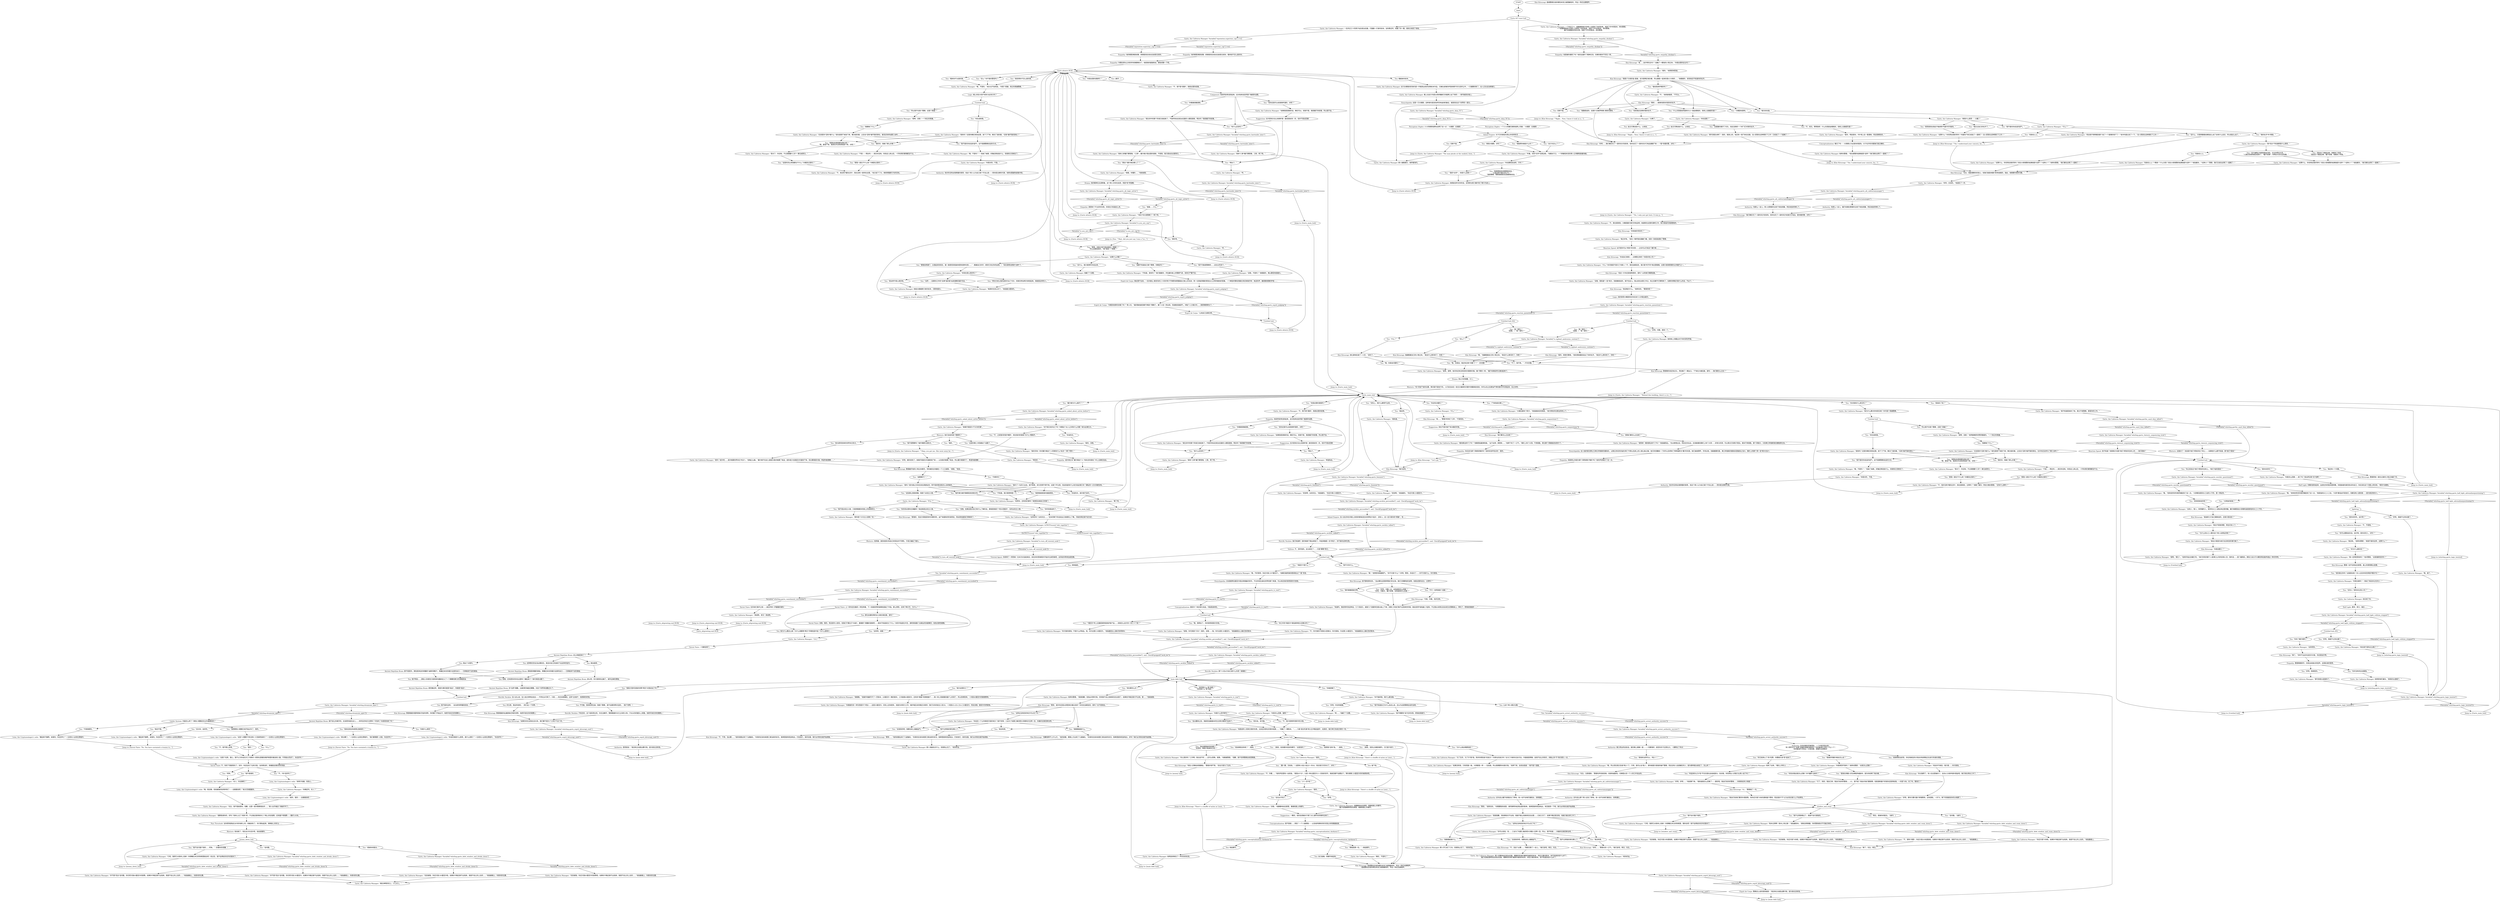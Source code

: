 # WHIRLING F1 / GARTE
# ltn Kitsuragi suggests you talk to the manager of the Whirling-in-Rags first. Garte is a hub of knowledge on the area and the case and you will come back to him later. He is also a problem, asking you to pay for the night, to pay for "the damages". It does not reflect well on you.
# ==================================================
digraph G {
	  0 [label="START"];
	  1 [label="input"];
	  2 [label="Garte, the Cafeteria Manager: “是啊，没错！一个真正的英雄。”"];
	  3 [label="Garte, the Cafeteria Manager: “哦，不是吗？！”他耸了耸肩，好像还想说些什么，但很快又克制住了。"];
	  4 [label="Kim Kitsuragi: “好吧……我们确实花了一段时间才到现场，但你也花了一段时间才打电话通报尸体——*是*你报的警，对吗？”"];
	  5 [label="You: “哦，你是说，我还有没有*问题*了？”（问问题）"];
	  6 [label="Garte, the Cafeteria Manager: “是啊，是啊，他问你还有没有别的问题想问我。像个警官一样。”餐厅经理显然又激动起来了。"];
	  7 [label="Kim Kitsuragi: “那很好。但这次调查是有时间要求的，由尸体腐败的阶段而定。而这意味着我们得继续了。”"];
	  8 [label="You: 悄悄溜走。"];
	  9 [label="You: Variable[\"whirling.garte_vanishment_succeeded\"]"];
	  10 [label="Variable[\"whirling.garte_vanishment_succeeded\"]", shape=diamond];
	  11 [label="!(Variable[\"whirling.garte_vanishment_succeeded\"])", shape=diamond];
	  12 [label="You: “好吧。”"];
	  13 [label="Authority: 这句话让那个男人定在了原地，他一动不动地盯着柜台，双颊通红。"];
	  14 [label="You: “去他妈的吧，我要去街上碰碰运气。”"];
	  15 [label="Garte, the Cafeteria Manager: “账本记得啊！账本上有记录！”他指着账本。“酒钱没得商量，你的警局绝对不可能买单的。”"];
	  16 [label="Garte, the Cafeteria Manager: “先别谢我。你还欠我30块酒钱呢。如果你今晚还拿不出钱来，我是不会让你上去的……”他指着楼上。"];
	  17 [label="Garte, the Cafeteria Manager: “你是想恐吓我吗？”他转向警督：“这是怎么回事？”"];
	  18 [label="Lena, the Cryptozoologist's wife: “看起来不像啊，亲爱的。你还好吗？”一位老妇人出现在黑暗中。"];
	  19 [label="Lena, the Cryptozoologist's wife: “有椅子挡着，别担心。”"];
	  20 [label="Jump to: [money_down_hub]"];
	  21 [label="You: “我不会付窗户钱的……哎呦。”（扶着你的老腰。）"];
	  22 [label="You: “你看着很像酒保。”"];
	  23 [label="Authority: 他对你没有丝毫尊重的意思，但这个男人认为自己是个守法公民——而你是法律的代表。"];
	  24 [label="Perception (Sight): 小小的钢铁铭牌也说明了这一点：“大贼鸥（北贼鸥）。”"];
	  25 [label="Jump to: [Untitled hub]"];
	  26 [label="Garte, the Cafeteria Manager: Variable[\"whirling.garte_half_light_adrenalinequestioning\"]"];
	  27 [label="Variable[\"whirling.garte_half_light_adrenalinequestioning\"]", shape=diamond];
	  28 [label="!(Variable[\"whirling.garte_half_light_adrenalinequestioning\"])", shape=diamond];
	  29 [label="You: “好吧，我就不过多纠缠了。”"];
	  30 [label="Garte, the Cafeteria Manager: “哦，谢了。”"];
	  31 [label="Jump to: [Garte_main_hub]"];
	  32 [label="You: “没错。如果说我对自己有什么了解的话，那就是我是个*彻头彻尾的*、狂热女权主义者。”"];
	  33 [label="You: “你的耳朵里有生殖器吗？我说我是女权主义者。”"];
	  34 [label="Composure: 他突然变得活跃起来。这对他来说显然是个敏感的话题。"];
	  35 [label="You: “你口中的*瑞亚尔*是指某种街头信誉点吗？”"];
	  36 [label="Garte altintro HUB"];
	  37 [label="You: “我不可能是警察的……这也太荒谬了。”"];
	  38 [label="Kim Kitsuragi: “我是57分局的金·曷城。这次是跨区域办案，所以跟我一起来的是41分局的……”他看着你，发现他还不知道你的名字。"];
	  39 [label="Garte, the Cafeteria Manager: “是的，”他简短地答道。"];
	  40 [label="Garte, the Cafeteria Manager: “这算什么，你觉得这很好笑吗？现在大家报警的结果就是*这样*？*这种人*？”他指着你。“我们都在这等了一星期了！”"];
	  41 [label="Kim Kitsuragi: “你说自己刚到——从哪里过来的？你是本地人吗？”"];
	  42 [label="Garte, the Cafeteria Manager: 他低头看着那只海鸟标本，沉默地摇头。"];
	  43 [label="You: “你说的对，或许我不该问。”"];
	  44 [label="Garte, the Cafeteria Manager: “是的。”"];
	  45 [label="Conceptualization: 是不是很……邪恶？一个人被索取——以及他所拥有的的东西之间的数量级差。"];
	  46 [label="You: 我出了点意外。"];
	  47 [label="Garte, the Cafeteria Manager: “你是什么哲学家吗？”"];
	  48 [label="Kim Kitsuragi: “不，不用，没必要……”他的前额出现了几道皱纹。“你真的应该向局里汇报当前的状况，我車里就有短波电台。打给他们，请求支援。我们必须现在就开始调查。”"];
	  49 [label="You: “听起来你认为*性*不仅仅是社会组成部分。告诉我，你觉得女人的智力比男人低下吗？”"];
	  50 [label="Kim Kitsuragi: “41，”警督插了一句。"];
	  51 [label="Garte, the Cafeteria Manager: “看到那边的门了吗？”他朝西指着弹球桌。“出门右转。那里有……”他停下叹了一口气。“围栏上有个大洞。不用钥匙，穿过那个洞就能进去院子了。”"];
	  52 [label="Savoir Faire: 在你匆忙离开之前——身后传来一声暴躁的喊叫："];
	  53 [label="Jump to: [Garte_main_hub]"];
	  54 [label="You: “所以我不仅是个警察，还是个英雄？”"];
	  55 [label="You: “我的天，我做了那么多事？”"];
	  56 [label="Perception (Sight): 一个小小的雕花钢铁铭牌上写着：“大贼鸥（北贼鸥）。”"];
	  57 [label="You: 沉默不语。"];
	  58 [label="Garte, the Cafeteria Manager: “你是怎么回事——疯了吗？我当然没有*杀*他啊！”"];
	  59 [label="You: “好吧，我相信你。”"];
	  60 [label="Garte, the Cafeteria Manager: “哦。”他有些惊讶你竟然捕捉到了这一点。“我是指码头工人工会，*大家*都说凶手是他们。但都没有人提到我——因为我没有杀人。”"];
	  61 [label="Garte, the Cafeteria Manager: “是的，没错。”"];
	  62 [label="Garte, the Cafeteria Manager: “我为什么要对你有意见呢？你可是个英雄警察。”"];
	  63 [label="Garte, the Cafeteria Manager: “我有*三家*餐厅要管理。三家。得了吧。”"];
	  64 [label="Garte, the Cafeteria Manager: “我的天呐！你对塞尔维这个人究竟有什么*执念*？算了吧你！”"];
	  65 [label="Garte, the Cafeteria Manager: “酒算我请你的，好吗？账单上记了*很多*杯。不过我还是得收你三个晚上的住宿费，还有窗户修理费——整好100块。”"];
	  66 [label="You: “我刚才是听到我的领带*两次*对我说话了吗？”"];
	  67 [label="You: “看来你不太喜欢我。”"];
	  68 [label="You: “你在讽刺我。”"];
	  69 [label="You: “那我一直在干什么呢？你看到过我吗？”"];
	  70 [label="Garte, the Cafeteria Manager: “我有吗？还是你确实来到这里，放下了尸体，解决了谋杀案，*没有*破坏我的旅社？”"];
	  71 [label="You: “我都不知道自己是个警察，你确定吗？”"];
	  72 [label="Garte, the Cafeteria Manager: “哼。”"];
	  73 [label="Garte, the Cafeteria Manager: “太棒了。”"];
	  74 [label="You: “那好吧。”"];
	  75 [label="Garte, the Cafeteria Manager: Variable[\"whirling.garte_reaction_queastions\"]"];
	  76 [label="Variable[\"whirling.garte_reaction_queastions\"]", shape=diamond];
	  77 [label="!(Variable[\"whirling.garte_reaction_queastions\"])", shape=diamond];
	  78 [label="Garte, the Cafeteria Manager: “哇哦，你可真是个天才！是的，没错——钱。你欠这里130雷亚尔。”他指着柜台上面红色的账本。"];
	  79 [label="Garte, the Cafeteria Manager: “小心！！”"];
	  80 [label="Garte, the Cafeteria Manager: Variable[\"whirling.garte_necktie_talked\"]"];
	  81 [label="Variable[\"whirling.garte_necktie_talked\"]", shape=diamond];
	  82 [label="!(Variable[\"whirling.garte_necktie_talked\"])", shape=diamond];
	  83 [label="Jump to: [main debt hub]"];
	  84 [label="You: “这附近没有别的地方可以住了吗？”"];
	  85 [label="Garte, the Cafeteria Manager: “你说另一个让你继续欠钱的地方？我不觉得。工会为了给罢工集资把大多数地方压榨一空，你最好还是回家去吧。”"];
	  86 [label="Kim Kitsuragi: “警官……”他的前额出现了几道皱纹。“你真的应该向局里汇报当前的状况，我車里就有短波电台。打给他们，请求支援。我们必须现在就开始调查。”"];
	  87 [label="Garte, the Cafeteria Manager: “你可以找找，但……工会为了给罢工集资把大多数人压榨一空。所以，我不知道……你最好还是回家去吧。”"];
	  88 [label="You: “我不记得我的家在哪儿了。”"];
	  89 [label="You: “我没有家。”"];
	  90 [label="Jump to: [Savoir Faire: \"No. You have sustained a trauma to...\"]"];
	  91 [label="You: “感谢你的配合。”"];
	  92 [label="Garte, the Cafeteria Manager: “我有*三家*餐厅要管理。三家。得了吧。”"];
	  93 [label="You: “不行！他骂我是个混蛋！”"];
	  94 [label="You: “我能帮你做些什么吗？”"];
	  95 [label="Empathy: 警督微微挥手，仿若远处鼓点的回声。这是批准的意思。"];
	  96 [label="You: “我想我就是喜欢面面俱到。”"];
	  97 [label="Kim Kitsuragi: “我们走吧。”"];
	  98 [label="You: “我不是女权主义者，只是想看看你的脸上的表情而已。”"];
	  99 [label="You: 好主意，我会考虑的。（用力扯一下领带。）"];
	  100 [label="You: “怎么？你不喜欢警官吗？”"];
	  101 [label="You: “我的天，我做了那么多事？”"];
	  102 [label="Garte, the Cafeteria Manager: “不是——明白吗——其实你没有。你到这儿来以后，一件有用的事情都没干过。”"];
	  103 [label="Jump to: [Garte altintro HUB]"];
	  104 [label="You: “我当然不是认真的啦。”"];
	  105 [label="Garte, the Cafeteria Manager: 他翻了个白眼。"];
	  106 [label="You: “没什么。只是想看看如果我这么说了会有什么反应，所以就这么说了。”"];
	  107 [label="You: “别放在心上。”"];
	  108 [label="Garte, the Cafeteria Manager: “那可真是太棒了！真的，我真心的。但还有一具尸体在后面，没人愿意在这种情形下工作！已经挂了一个星期了！”"];
	  109 [label="You: “就这样。”"];
	  110 [label="Horrific Necktie: 我们快溜吧！是时候按下脱出按钮了。听起来像是一份*责任*，你不喜欢这种东西。"];
	  111 [label="You: “去死吧，混蛋！”"];
	  112 [label="Garte, the Cafeteria Manager: Variable[\"whirling.garte_arrest_authority_success\"]"];
	  113 [label="Variable[\"whirling.garte_arrest_authority_success\"]", shape=diamond];
	  114 [label="!(Variable[\"whirling.garte_arrest_authority_success\"])", shape=diamond];
	  115 [label="Garte, the Cafeteria Manager: “我很抱歉，但如果他付不出钱，我就不能让他继续住在这里……已经三天了，如果今晚还是没钱，他就只能在家工作了。”"];
	  116 [label="Garte, the Cafeteria Manager: “先别谢我。你还欠我70块呢。如果你今晚还拿不出钱来，我是不会让你上去的。”他指着楼上。"];
	  117 [label="You: “是的！”"];
	  118 [label="Lena, the Cryptozoologist's wife: “你说的我是什么意思，是什么意思？”一位老妇人出现在黑暗中。“你还好吗？”"];
	  119 [label="You: “什么？”"];
	  120 [label="Garte, the Cafeteria Manager: Variable[\"whirling.garte_debt_window_and_drinks_down\"]"];
	  121 [label="Variable[\"whirling.garte_debt_window_and_drinks_down\"]", shape=diamond];
	  122 [label="!(Variable[\"whirling.garte_debt_window_and_drinks_down\"])", shape=diamond];
	  123 [label="You: “没问题。”"];
	  124 [label="Empathy: 那里有个不太好的东西，你现在只知道这么多。"];
	  125 [label="Garte, the Cafeteria Manager: Variable[\"whirling.dreamone_apes\"]"];
	  126 [label="Variable[\"whirling.dreamone_apes\"]", shape=diamond];
	  127 [label="!(Variable[\"whirling.dreamone_apes\"])", shape=diamond];
	  128 [label="Kim Kitsuragi: 他平静地转向你。“没必要在这里表明我们的主张。我们只需要他的说明，他是这里的店主，记得吗？”"];
	  129 [label="Authority: 有那么一会儿，男人在警督的注视下有些烦躁。然后他放弃挣扎了。"];
	  130 [label="Empathy: 他是想让你因为那个洞而感到*愧疚*吗？他的声音暗示了这一点。"];
	  131 [label="Jump to: [Garte_main_hub]"];
	  132 [label="Kim Kitsuragi: 警督一动不动地站在那里，面上的表情难以捉摸。"];
	  133 [label="You: “他伤害过你吗？这就是动机？杀人过后你有觉得很*畅快*吗？”"];
	  134 [label="Kim Kitsuragi: “是装卸工们自己跟她说的，还是只是谣言？”"];
	  135 [label="Jump to: [whirling.garte_logic_hoisted]"];
	  136 [label="Jump to: [Garte_main_hub]"];
	  137 [label="You: “谁？我吗？”\n（装傻。）“谁？我吗？”"];
	  138 [label="You: “这是你第二次回避这个话题了。”"];
	  139 [label="Savoir Faire: 没错，是的。而且很令人担忧，但我们不要过于*纠结*。看看那个愚蠢的酒保吧——根本不知道发生了什么！你的中指竖在半空，酒吧老板像个白痴似的张着嘴巴。给他点颜色看看。"];
	  140 [label="You: “你是这里的酒保吗？”"];
	  141 [label="Garte, the Cafeteria Manager: “不知道，我有吗？”他打量着你，评估着你身上的警察气息，发现它严重不足。"];
	  142 [label="Esprit de Corps: “让他自己去解决吧。”"];
	  143 [label="You: 沉默不语。"];
	  144 [label="You: “我的名字*叫*黄昏。”"];
	  145 [label="Garte, the Cafeteria Manager: “这算什么，你觉得这很好笑吗？现在大家报警的结果就是*这样*？*这种人*？”他转向警督。“我们都在这等了一星期了！”"];
	  146 [label="Garte, the Cafeteria Manager: “我正好有。”他在一堆杯垫后面翻了翻，找到一张纸条递给了警督。"];
	  147 [label="Kim Kitsuragi: “我没暗示什么。”他转向你。“警探你呢？”"];
	  148 [label="Kim Kitsuragi: “是的，库斯托警探。”他刻意板着脸说出了你的名字。“我没什么想问的了。你呢？”"];
	  149 [label="Kim Kitsuragi: “嗯。”他翻看着自己的小笔记本。“我没什么想问的了。你呢？”"];
	  150 [label="Garte, the Cafeteria Manager: Variable[\"whirling.garte_feminist\"]"];
	  151 [label="Variable[\"whirling.garte_feminist\"]", shape=diamond];
	  152 [label="!(Variable[\"whirling.garte_feminist\"])", shape=diamond];
	  153 [label="Garte, the Cafeteria Manager: Variable[\"whirling.necktie_personified\"]  and  CheckEquipped(\"neck_tie\")"];
	  154 [label="Variable[\"whirling.necktie_personified\"]  and  CheckEquipped(\"neck_tie\")", shape=diamond];
	  155 [label="!(Variable[\"whirling.necktie_personified\"]  and  CheckEquipped(\"neck_tie\"))", shape=diamond];
	  156 [label="You: “自从醒来之后，我甚至连最基本的生活常识都想不起来了。”"];
	  157 [label="You: “不是很顺利。”"];
	  158 [label="Garte, the Cafeteria Manager: 那人开口说了几句，但很快止住了。“祝你好运。”"];
	  159 [label="Garte, the Cafeteria Manager: “行了，妈的。我自己来，我会打给你的警局……41，是不是？我会问他们要房费。但是酒和窗户的钱你还是得给我，一共是70块。完了吗，警官们？”"];
	  160 [label="You: “我不是很好。”"];
	  161 [label="Garte, the Cafeteria Manager: “先生，我不是故意的。抱歉，这里一直对警察很友好……”那人似乎被这个事故吓坏了。"];
	  162 [label="Garte, the Cafeteria Manager: Variable[\"whirling.garte_debt_window_and_drinks_down\"]"];
	  163 [label="Variable[\"whirling.garte_debt_window_and_drinks_down\"]", shape=diamond];
	  164 [label="!(Variable[\"whirling.garte_debt_window_and_drinks_down\"])", shape=diamond];
	  165 [label="You: “你在讽刺我。”"];
	  166 [label="Garte, the Cafeteria Manager: “应该是你*没有*做什么？首先是把尸体放下来，解决谋杀案，之后也*没有*破坏我的旅社。也许你还去参与了罢工谈判？”"];
	  167 [label="Garte, the Cafeteria Manager: Variable[\"whirling.garte_tc_real\"]"];
	  168 [label="Variable[\"whirling.garte_tc_real\"]", shape=diamond];
	  169 [label="!(Variable[\"whirling.garte_tc_real\"])", shape=diamond];
	  170 [label="Jump to: [Garte, the Cafeteria Manager: \"The man plucks at the seabird, frow...\"]"];
	  171 [label="Kim Kitsuragi: “我们确实花了一段时间才到现场，但你也花了一段时间才给我们打电话。是你报的警，对吗？”"];
	  172 [label="You: “为什么码头工人要对这个男人动用私刑呢？”"];
	  173 [label="Garte, the Cafeteria Manager: “是啊，*罢工*，”他用手指比划着引号。“他们吊死的那个人是港口公司的安保人员，我听说——是个雇佣兵。那些工会分子大概觉得这能传递出一种讯号吧。”"];
	  174 [label="Garte, the Cafeteria Manager: “那可真是太谢谢你了。”"];
	  175 [label="You: “她与即将到来的世界末日有关。”"];
	  176 [label="Garte, the Cafeteria Manager: Variable[\"whirling.garte_bartender_later\"]"];
	  177 [label="Variable[\"whirling.garte_bartender_later\"]", shape=diamond];
	  178 [label="!(Variable[\"whirling.garte_bartender_later\"])", shape=diamond];
	  179 [label="Garte, the Cafeteria Manager: Variable[\"whirling.garte_rhetoric_sequencing_trick\"]"];
	  180 [label="Variable[\"whirling.garte_rhetoric_sequencing_trick\"]", shape=diamond];
	  181 [label="!(Variable[\"whirling.garte_rhetoric_sequencing_trick\"])", shape=diamond];
	  182 [label="Garte, the Cafeteria Manager: Variable[\"tc.turn_off_tutorial_node\"]"];
	  183 [label="Variable[\"tc.turn_off_tutorial_node\"]", shape=diamond];
	  184 [label="!(Variable[\"tc.turn_off_tutorial_node\"])", shape=diamond];
	  185 [label="Garte, the Cafeteria Manager: “夫人，你没事吧？”"];
	  186 [label="Authority: 他对你没有丝毫尊重的意思，但这个男人认为自己是个守法公民——而你是法律的代表。他想试图避免直接冲突。"];
	  187 [label="Esprit de Corps: 离这里不远处，一名叫做让·维克玛的三十四岁男子不情愿地修整着自己脸上的毛发，而一位西装革履的黑发女士正等待着他的答案。一个典型的警局清晨在背后嗡嗡作响：电话铃声，翻阅联络簿的声音……"];
	  188 [label="You: 金正打算说些什么，让他说。"];
	  189 [label="You: 那位坐着轮椅的女士就在我后面，是吗？"];
	  190 [label="main debt hub"];
	  191 [label="Authority: 意思是说：“我没有主动提出要付钱，因为我也没有钱。”"];
	  192 [label="Suggestion: 一瞬间，他的反感被对于那丁点儿硬币的同情所压倒了。"];
	  193 [label="Garte, the Cafeteria Manager: “为了生存，为了付*我*钱。除非你想变成*流浪汉*？你想当流浪汉吗？在马丁内斯你无处可去，外面就是寒春。金钱不会让你快乐，却能让你*不*快乐更久一点。”"];
	  194 [label="You: “我肯定是没有感受过缺爱的！”"];
	  195 [label="Jump to: [money hub]"];
	  196 [label="You: “拒绝帮助治安官。你在用疯狂的讨钱诉求妨碍我正在进行的谋杀调查。”"];
	  197 [label="Jump to: [window_and_room]"];
	  198 [label="Suggestion: 也许是有办法让他倒杯酒（甚至是给你）的，但并不是这回事"];
	  199 [label="Garte, the Cafeteria Manager: “什么？！”"];
	  200 [label="Volition: 不，别听他的。这太疯狂了——只是*聊聊*而已。"];
	  201 [label="You: “我听着像是敲诈啊。”"];
	  202 [label="You: “意思是现在我还不能排除*哈里*的可能性。”"];
	  203 [label="Garte, the Cafeteria Manager: Variable[\"whirling.garte_asked_about_sylvie_before\"]"];
	  204 [label="Variable[\"whirling.garte_asked_about_sylvie_before\"]", shape=diamond];
	  205 [label="!(Variable[\"whirling.garte_asked_about_sylvie_before\"])", shape=diamond];
	  206 [label="You: “不顺利吗？”"];
	  207 [label="Jump to: [Untitled hub]"];
	  208 [label="You: “很好。”"];
	  209 [label="Garte, the Cafeteria Manager: “祝贺你。还有别的事吗？我想回去做自己的事了。”"];
	  210 [label="Rhetoric: 他笑着，直到他意识到自己的回击并不漂亮。于是又皱起了眉头。"];
	  211 [label="You: “什么东西是如同森林大火一般金橙相间，但闻上去像是烈酒？”"];
	  212 [label="Drama: 他认为您很蠢，大人。"];
	  213 [label="Lena, the Cryptozoologist's wife: “哦，我没事。但他被我的轮椅绊倒了——去看看他吧！”她关切地看着你。"];
	  214 [label="You: “我不欠你什么。”"];
	  215 [label="You: 看着海鸟标本。"];
	  216 [label="Garte, the Cafeteria Manager: Variable[\"whirling.garte_esprit_judging\"]"];
	  217 [label="Variable[\"whirling.garte_esprit_judging\"]", shape=diamond];
	  218 [label="!(Variable[\"whirling.garte_esprit_judging\"])", shape=diamond];
	  219 [label="Garte, the Cafeteria Manager: “我生命中的那个阶段已经结束了。不是所有站在柜台后面的人都是酒保，明白吗？我是餐厅的经理。”"];
	  220 [label="You: “这片幽暗之地很快就会消失，无论你明白与否。”\n“人类实验很快就会结束了，*餐厅经理*。你明白与否无足轻重。”"];
	  221 [label="Kim Kitsuragi: “先生，我能理解你的担心，但我们就是来履行职责查案的。因此，我需要你保持冷静。”"];
	  222 [label="Jump to: [Kim Kitsuragi: \"\"Right... Now, I know it took us a...\"]"];
	  223 [label="You: “她就……什么？”"];
	  224 [label="Logic: 他的意思大概是现在你应该介入并提出疑问。"];
	  225 [label="Garte_main_hub"];
	  226 [label="You: “塞尔维为什么离开了？”"];
	  227 [label="You: “每件事与每件事都是息息相关的。”"];
	  228 [label="Jump to: [main debt hub]"];
	  229 [label="Garte, the Cafeteria Manager: “确实，不是吗？”"];
	  230 [label="Garte, the Cafeteria Manager: Variable[\"whirling.garte_esprit_kitsuragi_cash\"]"];
	  231 [label="Variable[\"whirling.garte_esprit_kitsuragi_cash\"]", shape=diamond];
	  232 [label="!(Variable[\"whirling.garte_esprit_kitsuragi_cash\"])", shape=diamond];
	  233 [label="You: “我想那些小猩猩已经开始尖叫了，是的。”"];
	  234 [label="You: “我不记得我的家在哪儿了。”"];
	  235 [label="Kim Kitsuragi: “先生，注意措辞。”警督的声音很克制，但很有威胁性，仿佛是从另一个人的口中说出的。"];
	  236 [label="Kim Kitsuragi: “好的……”警督长叹一口气。“我们走吧。再见，先生。”"];
	  237 [label="Garte, the Cafeteria Manager: 那人准备说点什么，但很快止住了。“祝你好运。”"];
	  238 [label="You: “是我在用磨人的法律程序威胁你，因为你妨碍了我办案。”"];
	  239 [label="Lena, the Cryptozoologist's wife: “这是个玩笑，甜心。我不认为你会在马丁内斯的一家旅社里看到南萨弗里的善良绿人猿。不然就太荒谬了。你还好吗？”"];
	  240 [label="You: “不，我不那么觉得。”"];
	  241 [label="Garte, the Cafeteria Manager: “并不是*完全*没问题。你仍然欠我100雷亚尔。如果你今晚还拿不出钱来，我是不会让你上去的……”他指着楼上，你房间的位置。"];
	  242 [label="Jump to: [Kim Kitsuragi: \"\"Let's go.\"\"]"];
	  243 [label="Garte, the Cafeteria Manager: “如果我是酒保的话，确实可以。但我不是，我是餐厅的经理。所以我不会。”"];
	  244 [label="Jump to: [Garte_main_hub]"];
	  245 [label="Empathy: 他突然变得活跃起来，这对他来说显然是个敏感的话题。"];
	  246 [label="You: “那我一直在干什么呢？你看到过我吗？”"];
	  247 [label="Garte, the Cafeteria Manager: “不是——明白吗——其实你没有。你到这儿来以后，一件有用的事情都没干过。”"];
	  248 [label="Suggestion: 现在不是问他尸体冰箱的时候。"];
	  249 [label="You: “‘我的*伙伴*’，你是什么意思？”"];
	  250 [label="Garte, the Cafeteria Manager: “这算什么？你觉得这很好笑吗？外面的尸体已经挂了一星期了！没人愿意在这种情形下工作！”"];
	  251 [label="Garte, the Cafeteria Manager: “我也不是很清楚，得去问本人了。”"];
	  252 [label="Jump to: [Garte_main_hub]"];
	  253 [label="Jump to: [Garte_main_hub]"];
	  254 [label="lightitup"];
	  255 [label="You: “我猜这些事我都没做过吧？”\n“啊，那具尸体。我其实并没有把他放下来，对吧？”"];
	  256 [label="Garte, the Cafeteria Manager: “她就，你懂的……”他耸耸肩。"];
	  257 [label="Jump to: [Garte altintro HUB]"];
	  258 [label="Jump to: [Garte, the Cafeteria Manager: \"\"No, I only just got here. It was p...\"]"];
	  259 [label="Garte, the Cafeteria Manager: “什么？你问我是不是马丁内斯人？不，我住加姆洛克，我只是*时不时*来这里看看。这里只是我管理的众多餐厅之一。”"];
	  260 [label="Kim Kitsuragi: 警督朝你肯定地点头，然后看了一眼出口。“尸体在大楼后面，是吗——我们要怎么过去？”"];
	  261 [label="Garte, the Cafeteria Manager: “你不能抓我，我什么都没做。”"];
	  262 [label="Horrific Necktie: 那个小丑以为自己是什么东西？逮捕他！"];
	  263 [label="Garte, the Cafeteria Manager: Variable[\"whirling.necktie_personified\"]  and  CheckEquipped(\"neck_tie\")"];
	  264 [label="Variable[\"whirling.necktie_personified\"]  and  CheckEquipped(\"neck_tie\")", shape=diamond];
	  265 [label="!(Variable[\"whirling.necktie_personified\"]  and  CheckEquipped(\"neck_tie\"))", shape=diamond];
	  266 [label="Garte, the Cafeteria Manager: “啧……”他翻了个白眼。"];
	  267 [label="Garte, the Cafeteria Manager: Variable[\"whirling.garthe_sayd_they_killed\"]"];
	  268 [label="Variable[\"whirling.garthe_sayd_they_killed\"]", shape=diamond];
	  269 [label="!(Variable[\"whirling.garthe_sayd_they_killed\"])", shape=diamond];
	  270 [label="Ancient Reptilian Brain: 这么快就回来了？"];
	  271 [label="You: “我还不错。”"];
	  272 [label="Kim Kitsuragi: “警官，”他转向你。“你需要联系局里，请同事帮你结清这里的账单。我車里就有短波电台，有空就用一下吧。我们必须现在就开始调查。”"];
	  273 [label="You: “这附近没有别的地方可以住了吗？”"];
	  274 [label="Jump to: [Garte_altgreeting end HUB]"];
	  275 [label="Garte, the Cafeteria Manager: “行吧，我把它从账单上划掉！你想睡在末日的狗窝里，随你去吧！我不会再给你另外的房间了。”"];
	  276 [label="window_and_room"];
	  277 [label="Jump to: [Garte, the Cafeteria Manager: \"\"Behind this building, there's a co...\"]"];
	  278 [label="Garte, the Cafeteria Manager: “不，我不是*酒保*。我是这里的经理。”"];
	  279 [label="Garte, the Cafeteria Manager: “去死吧你。”"];
	  280 [label="Garte, the Cafeteria Manager: “当地人，客人，来用餐的人。很多码头工人都会来这里用餐。塞尔维跟我说大家都知道是那些码头工人干的。”"];
	  281 [label="You: “我还有一个问题。”"];
	  282 [label="Garte, the Cafeteria Manager: “你不是已经问过了吗？你跟这个女人之间有什么问题？她与此事无关。”"];
	  283 [label="Half Light: 你瞬间紧张起来，血液在你的肌肉里奔腾。你猎食者的直觉告诉你自己，你应该在这个问题上抓住他，*使劲*纠缠他。"];
	  284 [label="Garte, the Cafeteria Manager: Variable[\"whirling.garte_bartender_later\"]"];
	  285 [label="Variable[\"whirling.garte_bartender_later\"]", shape=diamond];
	  286 [label="!(Variable[\"whirling.garte_bartender_later\"])", shape=diamond];
	  287 [label="Garte, the Cafeteria Manager: “那你是个沙文主义者咯？哈！”"];
	  288 [label="Kim Kitsuragi: 曷城警佐在他的橙色夹克口袋里翻找时，传出一阵尼龙摩擦声。\n曷城警佐在他的黑色夹克口袋里翻找时，传出一阵尼龙摩擦声。"];
	  289 [label="You: 不可能，我有职责在身。我是个警察，是不会跟领带对话的。（取下领带。）"];
	  290 [label="Jump to: [Garte altintro HUB]"];
	  291 [label="You: “你看着很像酒保。”"];
	  292 [label="Garte, the Cafeteria Manager: 一个年近三十，留着稀疏胡子的男人注意到了你的到来。他放下手中的账本，转向警督。\n一个留着稀疏胡子的男人注意到了你的到来。他放下手中的账本，转向警督。\n餐厅经理看到你走过来。他放下手中的账本，转向警督。"];
	  293 [label="You: “毁灭的先驱。”"];
	  294 [label="You: “目前我还没想好我的名字。”"];
	  295 [label="You: “怎么了？”"];
	  296 [label="Untitled hub"];
	  297 [label="Garte, the Cafeteria Manager: “我看看。”他做作地翻开开了一页账本。20雷亚尔一晚的房间，三天就是60雷亚尔。还有你*报废*的那扇窗户——我一来上班就看到窗户上的洞了，所以别想狡辩。一共是40雷亚尔的赔偿费用。”"];
	  298 [label="You: 我不明白……那给人的感觉只是简单地重新定义了一个蹒跚的醉汉的滑稽表演。"];
	  299 [label="You: “我看看能做什么。”"];
	  300 [label="Garte, the Cafeteria Manager: “但这并不疯狂，我只是……你欠我钱。”"];
	  301 [label="You: “没问题。”[离开。]"];
	  302 [label="Jump to: [Savoir Faire: \"No. You have sustained a trauma to...\"]"];
	  303 [label="Jump to: [whirling.garte_logic_hoisted]"];
	  304 [label="Jump to: [whirling.garte_logic_hoisted]"];
	  305 [label="Garte, the Cafeteria Manager: “我生命中的那个阶段已经结束了。不是所有站在柜台后面的人都是酒保，明白吗？我是餐厅的经理。”"];
	  306 [label="Garte, the Cafeteria Manager: “哦！”他愤怒地喘着粗气。“你不欠我*什么*？好吧，警官，你说对了——你不欠我什么，你欠我钱。”"];
	  307 [label="Garte, the Cafeteria Manager: “听着，你的*伙伴*在那边呢。”他看向门口，一个穿着短夹克的男人正用脚轻敲着地板。"];
	  308 [label="Garte, the Cafeteria Manager: “你去跟他说话吧，行吗？”"];
	  309 [label="Garte, the Cafeteria Manager: “不，不是我。”"];
	  310 [label="Kim Kitsuragi: 警督把他一直在记录的小笔记本翻了页。"];
	  311 [label="You: “谜题解开了！”"];
	  312 [label="Garte, the Cafeteria Manager: “特别好。”"];
	  313 [label="Jump to: [Garte_main_hub]"];
	  314 [label="Untitled hub"];
	  315 [label="Conceptualization: 看见了吗——大家都认为这是你的配色。关于名字的问题我们是正确的。"];
	  316 [label="Untitled hub (05)"];
	  317 [label="Garte, the Cafeteria Manager: “哦，不好意思。你还欠我130*雷亚尔*。”他模仿着贵族的腔调发出了“雷”的音。"];
	  318 [label="Garte, the Cafeteria Manager: 一名年近三十的男子站在柜台后面，打量着一只海鸟标本。当你靠近时，他瞥了你一眼，很快又收回了视线。"];
	  320 [label="Drama: 他的眼神左右游移着。这个男人并非在说谎，而是*有*所隐瞒。"];
	  321 [label="Jump to: [Garte altintro HUB]"];
	  322 [label="You: “谁？我吗？”\n（装傻。）“谁？我吗？”"];
	  323 [label="Garte, the Cafeteria Manager: “我约了一名员工出去。她不愿意，却又觉得不得不来。这是个坏主意，但这到底有什么地方如此吸引你？跟私刑一点关系都没有。”"];
	  324 [label="Kim Kitsuragi: 警督看着你摆弄那条可怕的领带，你的腋下开始出汗。他把手放在你的肩膀上。"];
	  325 [label="Authority: 脱口而出的这些话，就仿佛上楼梯一般——一切都很好，直至你步子迈得太大，一脚跨过了终点："];
	  326 [label="You: “老实说，有可能。”"];
	  327 [label="You: “不，我只是想弄清其中的关联。”"];
	  328 [label="Garte, the Cafeteria Manager: Variable[\"whirling.garte_conceptualization_darkness\"]"];
	  329 [label="Variable[\"whirling.garte_conceptualization_darkness\"]", shape=diamond];
	  330 [label="!(Variable[\"whirling.garte_conceptualization_darkness\"])", shape=diamond];
	  331 [label="Jump to: [money hub]"];
	  332 [label="Kim Kitsuragi: “不，没这个必要……”警督沉默了一会儿。“我们走吧。再见，先生。”"];
	  333 [label="Garte, the Cafeteria Manager: “好吧，那你只要付窗户修理费用，还有酒钱，一共70。剩下的我就找你的分局要了。”"];
	  334 [label="Garte, the Cafeteria Manager: Variable[\"whirling.garte_debt_window_and_room_down\"]"];
	  335 [label="Variable[\"whirling.garte_debt_window_and_room_down\"]", shape=diamond];
	  336 [label="!(Variable[\"whirling.garte_debt_window_and_room_down\"])", shape=diamond];
	  337 [label="Empathy: 你应该为那个洞感到愧疚吗？他的叹息声告诉你：是的。"];
	  338 [label="Jump to: [Garte_main_hub]"];
	  339 [label="Garte, the Cafeteria Manager: “好的，应该的。”他退后了一步。"];
	  340 [label="Jump to: [Kim Kitsuragi: \"\"Sir, I understand your concern, bu...\"]"];
	  341 [label="Garte, the Cafeteria Manager: “我不知道是谁杀了他，我又不是警察。那是你的工作。”"];
	  342 [label="You: “任何人？那你杀过别人吗？”"];
	  343 [label="Garte, the Cafeteria Manager: Variable[\"whirling.garte_murder_questioned\"]"];
	  344 [label="Variable[\"whirling.garte_murder_questioned\"]", shape=diamond];
	  345 [label="!(Variable[\"whirling.garte_murder_questioned\"])", shape=diamond];
	  346 [label="Garte, the Cafeteria Manager: Variable[\"whirling.garte_half_light_volition_stopped\"]"];
	  347 [label="Variable[\"whirling.garte_half_light_volition_stopped\"]", shape=diamond];
	  348 [label="!(Variable[\"whirling.garte_half_light_volition_stopped\"])", shape=diamond];
	  349 [label="Garte, the Cafeteria Manager: “是吗？因为我以为你应该去调查私刑，而不是来管该我怎么当老板的。”"];
	  350 [label="Savoir Faire: 一切都变黑了。"];
	  351 [label="Garte, the Cafeteria Manager: “现在是不是有点太晚了？”"];
	  352 [label="Garte, the Cafeteria Manager: “你是对的，不是。”"];
	  353 [label="You: “这就像你离开了乐队，但还没想好一个单飞艺术家的名字。”"];
	  354 [label="Garte, the Cafeteria Manager: 他的脸上流露出对于你的深切怀疑。"];
	  355 [label="Garte, the Cafeteria Manager: “不，你欠我的不是街头信誉点。你欠我钱，欠这里130雷亚尔。”他指着柜台上面红色的账本。"];
	  356 [label="Garte, the Cafeteria Manager: “你报废的另一样东西是半个吧台——这是30雷亚尔。实际上还有更多，但因为你努力工作、维护瑞瓦肖的稳定与秩序，我们为你四舍五入到30。一共是60+40+30=130雷亚尔。而且没错，雷亚尔仍然是钱。”"];
	  357 [label="Ancient Reptilian Brain: 感觉像这样，是因为事实就是*如此*，你就是*如此*。"];
	  358 [label="Ancient Reptilian Brain: 承认吧，你只是想念边窗了。城市边缘的黑暗。"];
	  359 [label="You: “你是什么意思？”"];
	  360 [label="You: “去他妈的吧，我要去街上碰碰运气。”"];
	  361 [label="Garte, the Cafeteria Manager: 那人安静地站在柜台后面，眼睛死死地盯着那件破损的标本，然后又看向账本。他不知道该说什么好了。\n餐厅经理安静地站在柜台后面，眼睛死死地盯着那件破损的标本，然后又看向账本。他不知道该说什么好了。"];
	  362 [label="Garte, the Cafeteria Manager: “我会打给他们要求补偿房费。但你还欠我70块的酒和窗户费用，而且我并*不*认为女性在智力上不如男性。”"];
	  363 [label="Garte, the Cafeteria Manager: “并不是*完全*没问题。你仍然欠我60雷亚尔的房费。如果你今晚还拿不出钱来，我是不会让你上去的……”他指着楼上，你房间的位置。"];
	  364 [label="You: “我猜这些事我都没做过吧？”\n“啊，那具尸体。我其实并没有把他放下来，对吧？”"];
	  365 [label="Empathy: 你跟这家伙之间的所有事都解决了。他是我的超级粉丝。跟他闲聊一下吧。"];
	  366 [label="Garte, the Cafeteria Manager: 他假装没听见你的话，反而把注意力集中到了那只鸟身上。"];
	  367 [label="Jump to: [Kim Kitsuragi: \"\"Right... Now, I know it took us a...\"]"];
	  368 [label="Garte, the Cafeteria Manager: “她离开是因为*不关你的事*。”"];
	  369 [label="Garte, the Cafeteria Manager: “是吗？或许吧……或许她跟世界末日*有关*。”他嗤之以鼻。“塞尔维不在这儿是因为我问她要了电话。或多或少也是因为外面的尸体，但主要是因为我。希望你能理解……”"];
	  370 [label="Garte, the Cafeteria Manager: “算了吧。”"];
	  371 [label="Untitled hub (02)"];
	  372 [label="You: 金正打算说些什么，让他说。"];
	  373 [label="You: “哦，我明白了，你的意思是我欠你钱。”"];
	  374 [label="Horrific Necktie: 没人这么说，没人说过领带会说话——不然也太可笑了。只是……你应该逮捕他，这样*比较好*，他想拿你的钱。"];
	  375 [label="Garte, the Cafeteria Manager: Variable[\"reputation.superstar_cop\"] >=2"];
	  376 [label="Variable[\"reputation.superstar_cop\"] >=2", shape=diamond];
	  377 [label="!(Variable[\"reputation.superstar_cop\"] >=2)", shape=diamond];
	  378 [label="Garte, the Cafeteria Manager: “应该是你*没有*做什么？首先是把尸体放下来，解决谋杀案，之后也*没有*破坏我的旅社。甚至还有参加罢工谈判……”"];
	  379 [label="You: “这段时间以来我都在干什么？你看到过我吗？”"];
	  380 [label="Garte, the Cafeteria Manager: “我真的无言以对了。”他低着头看海鸟。"];
	  381 [label="Garte, the Cafeteria Manager: Variable[\"whirling.garte_alt_logic_sylvie\"]"];
	  382 [label="Variable[\"whirling.garte_alt_logic_sylvie\"]", shape=diamond];
	  383 [label="!(Variable[\"whirling.garte_alt_logic_sylvie\"])", shape=diamond];
	  384 [label="Garte, the Cafeteria Manager: “没错，我知道*一些*地方。但就像我说的，我不住这儿。我以前在这里工作过，但之后都不打算再来了。如果你想暗示我什么的话，不必了。”"];
	  385 [label="You: “好吧。问题，我有一个。”"];
	  386 [label="You: “实际上，我什么都想不出来。”"];
	  387 [label="You: （继续，但别让他看到硬币。它们是*你的*。）"];
	  388 [label="You: “我看看能做什么。”"];
	  389 [label="Garte, the Cafeteria Manager: “不，很有*问题*。你还欠我30块酒钱呢。如果你今晚还拿不出钱来，我是不会让你上去的……”他指着楼上。"];
	  390 [label="Lena, the Cryptozoologist's wife: “那太糟了。”一位老妇人出现在黑暗中。“我们都需要一点爱。你还好吗？”"];
	  391 [label="Garte, the Cafeteria Manager: “行吧，我把它从账单上划掉！你想睡在末日的狗窝里就去吧！但记住，我不会再给你另外的房间了。”"];
	  392 [label="Jump to: [Garte_main_hub]"];
	  393 [label="Jump to: [Garte altintro HUB]"];
	  394 [label="Garte, the Cafeteria Manager: 这只白褐相间的海鸟是一件极其出色的动物标本作品，它躺在成堆的杯垫和晒干的马克杯之中，一只翅膀折断了。这人正在设法修理它。"];
	  395 [label="Jump to: [Kim Kitsuragi: \"\"Sir, I understand your concern, bu...\"]"];
	  396 [label="You: “是你杀的吗？”"];
	  397 [label="Garte, the Cafeteria Manager: “你是白痴吗？！我说了我没杀过任何人！”"];
	  398 [label="You: “你杀了塞尔维吗？”"];
	  399 [label="Kim Kitsuragi: “够了。”你听不出这句话在针对谁，你还是加尔特。"];
	  400 [label="Jump to: [Kim Kitsuragi: \"There's a shuffle of nylon as Lieut...\"]"];
	  401 [label="You: “好吧，我就不过多纠缠了。”"];
	  402 [label="Lena, the Cryptozoologist's wife: “是的，是的——去看看他吧！”"];
	  403 [label="Garte, the Cafeteria Manager: “这算什么问题？”"];
	  404 [label="Untitled hub"];
	  405 [label="Garte, the Cafeteria Manager: Variable[\"tc.you_are_cop\"]"];
	  406 [label="Variable[\"tc.you_are_cop\"]", shape=diamond];
	  407 [label="!(Variable[\"tc.you_are_cop\"])", shape=diamond];
	  408 [label="Garte_altgreeting end HUB"];
	  409 [label="You: “就像我说的，拉斐尔·安普罗修斯·库斯托警探。”"];
	  410 [label="Garte, the Cafeteria Manager: “我*完全*不知道那是什么意思。”"];
	  411 [label="Garte, the Cafeteria Manager: “别放在心上？*黄昏*？什么东西？现在大家报警的结果就是*这样*？”他指着你。“*这种人*？警督，我们已经在这等了一星期了！”"];
	  412 [label="You: “你对我有什么意见吗？”"];
	  413 [label="Jump to: [Garte_main_hub]"];
	  414 [label="Garte, the Cafeteria Manager: “别急啊。”他指着你。“你还欠我130雷亚尔。”"];
	  415 [label="Garte, the Cafeteria Manager: Variable[\"whirling.garte_vanishment_succeeded\"]"];
	  416 [label="Variable[\"whirling.garte_vanishment_succeeded\"]", shape=diamond];
	  417 [label="!(Variable[\"whirling.garte_vanishment_succeeded\"])", shape=diamond];
	  418 [label="You: 我为什么要这么做？为什么我要用*两只*手朝他竖中指？为什么是两只……"];
	  419 [label="You: “好吧，你没有被捕。”"];
	  420 [label="Garte, the Cafeteria Manager: “我不需要你*说*任何东西，把钱给我就行。”"];
	  421 [label="You: （数一数，交给他。）这里有10加10加20一共40。现在我只欠你90了，对吗？”"];
	  422 [label="You: “为什么我会需要钱呢？”"];
	  423 [label="Garte, the Cafeteria Manager: “你认真的吗？工作啊，我也说不好……还可以受贿，我猜。”他看着警督。“抱歉，我不觉得警察会收受贿赂。”"];
	  424 [label="You: “你告诉我这是怎么回事？你*强暴*过她吗？”"];
	  425 [label="You: “有什么区别吗？”"];
	  426 [label="Garte, the Cafeteria Manager: “我有吗？还是你确实来到这里，放下了尸体，解决了谋杀案，*没有*破坏我的旅社？”"];
	  427 [label="Jump to: [Garte_main_hub]"];
	  428 [label="Jump to: [Garte_main_hub]"];
	  429 [label="You: “不知道，我只是想争取一下。”"];
	  430 [label="You: “不，老兄。帮帮我吧：什么东西是金橙相间，但闻上去像是烈酒？”"];
	  431 [label="Kim Kitsuragi: “够了，先生。再见。”"];
	  432 [label="You: 收起硬币。"];
	  433 [label="Garte, the Cafeteria Manager: 他明显抑制住了一声厌世的叹息。"];
	  434 [label="You: “你被逮捕了。”"];
	  435 [label="Garte, the Cafeteria Manager: “答对了，你没有。不过是整整*三天*一事无成而已。”"];
	  436 [label="Esprit de Corps: “你看到他穿的衣服了吗？”男人问。“就好像他甚至都不再是个警察了。像个小丑一样出现，浑身散发着酒气。冲每个人大喊大叫……我受够那家伙了。”"];
	  437 [label="Garte, the Cafeteria Manager: “没错，不是吗？”他看着你，难以置信地摇着头。"];
	  438 [label="You: “责任已经让我的身体付出了代价，但我仍然会再次承担起来。我就是这样的人。”"];
	  439 [label="Garte, the Cafeteria Manager: “哼。”"];
	  440 [label="Garte, the Cafeteria Manager: Variable[\"tc.raphael_ambrosius_costeau\"]"];
	  441 [label="Variable[\"tc.raphael_ambrosius_costeau\"]", shape=diamond];
	  442 [label="!(Variable[\"tc.raphael_ambrosius_costeau\"])", shape=diamond];
	  443 [label="You: “你说的对。”"];
	  444 [label="Kim Kitsuragi: “如果你实在没钱也没关系，我们都不是为了工资才干这个的。”"];
	  445 [label="You: 哇哦，还有更多的你在这里吗？藏起来了？我可真是太酷了。"];
	  446 [label="Garte, the Cafeteria Manager: Variable[\"whirling.garte_alt_cafeteriamanager\"]"];
	  447 [label="Variable[\"whirling.garte_alt_cafeteriamanager\"]", shape=diamond];
	  448 [label="!(Variable[\"whirling.garte_alt_cafeteriamanager\"])", shape=diamond];
	  449 [label="Pain Threshold: 当你把背部贴在冰冷的地砖上时，疼痛消失了。你只需站起来，掸掸身上的灰尘……"];
	  450 [label="Garte, the Cafeteria Manager: “不，”他倾身强调，“不可以。”"];
	  451 [label="Garte, the Cafeteria Manager: Variable[\"whirling.garte_logic_hoisted\"]"];
	  452 [label="Variable[\"whirling.garte_logic_hoisted\"]", shape=diamond];
	  453 [label="!(Variable[\"whirling.garte_logic_hoisted\"])", shape=diamond];
	  454 [label="You: “你这有冰箱吗？”"];
	  455 [label="Inland Empire: 关于它的某些东西让你觉得苦涩……"];
	  456 [label="You: “这只鸟怎么了？”"];
	  457 [label="You: “那是大贼鸥，对吗？”"];
	  458 [label="Garte, the Cafeteria Manager: Variable[\"whirling.garte_alt_cafeteriamanager\"]"];
	  459 [label="Variable[\"whirling.garte_alt_cafeteriamanager\"]", shape=diamond];
	  460 [label="!(Variable[\"whirling.garte_alt_cafeteriamanager\"])", shape=diamond];
	  461 [label="Garte, the Cafeteria Manager: “而且我不想再看到那个挂了一个星期的死尸了！”他冲外面比划了一下。“没人愿意在这种情形下工作！”"];
	  462 [label="You: “具体是谁说的呢？”"];
	  463 [label="Garte, the Cafeteria Manager: 他愤怒地盯着你。“那真的太遗憾了。”"];
	  464 [label="You: “大家指的是谁？”"];
	  465 [label="You: “但如果我没有呢？”（继续。）"];
	  466 [label="Rhetoric: *先*问他尸体的位置，再问是不是他干的。人们往往会在一些无关痛痒的问题中泄露某些信息，你可以在之后更加严肃的提问中利用起来，反之亦然。"];
	  467 [label="Rhetoric: 他动摇了。现在去讨价还价吧，他会屈服的。"];
	  468 [label="Garte, the Cafeteria Manager: “你确定吗，夫人？”"];
	  469 [label="You: “我觉得你不怎么喜欢我。”"];
	  470 [label="Garte, the Cafeteria Manager: “*现在*你又是警察了？得了吧。”"];
	  471 [label="Garte, the Cafeteria Manager: “什么？”"];
	  472 [label="Garte, the Cafeteria Manager: “那是什么意思——大概？”"];
	  473 [label="You: “是谁杀了他？”"];
	  474 [label="Kim Kitsuragi: 他翻看着自己的小笔记本。“我没什么想问的了。你呢？”"];
	  475 [label="Jump to: [Garte_main_hub]"];
	  476 [label="Garte, the Cafeteria Manager: “你欠我的是钱，不是什么护肤品。钱，你欠这里130雷亚尔。”他指着柜台上面红色的账本。"];
	  477 [label="Kim Kitsuragi: 警督看着你扯着那条花哨的领带，他把手放在你的肩膀上："];
	  478 [label="You: “我不知道自己为什么会这么说，还以为这是警察会说的话呢。”"];
	  479 [label="Jump to: [main debt hub]"];
	  480 [label="Garte, the Cafeteria Manager: “钱是成年人用来交易的东西，比如这间旅社的房间或是……”他瞄了一眼账本。“……八瓶*混合烈酒*和九包*精装皇家*。说真的，我们用它完成日常的一切。”"];
	  481 [label="Garte, the Cafeteria Manager: “是的。”"];
	  482 [label="You: “这也太可怕了。”"];
	  483 [label="Kim Kitsuragi: 曷城警督在他的橙色夹克口袋里翻找时，传出一阵尼龙摩擦声。"];
	  484 [label="You: 相当值得。"];
	  485 [label="Limbic System: 外面怎么样了？那些小猩猩还在尖叫着要钱吗？"];
	  486 [label="Kim Kitsuragi: “抱歉我帮不上什么忙。”他的前额，眼镜上方出现了几道皱纹。“你真的应该向局里汇报当前的状况，我車里就有短波电台，好吗？我们必须现在就开始调查。”"];
	  487 [label="Authority: 这句话让餐厅经理定在了原地，他一动不动地盯着柜台，双颊通红。"];
	  488 [label="Authority: 在你忧郁的灵魂深处，一个术语浮现出来：\n有人想听对于*法律*含糊而滑稽的解读吗？你的脑海中浮现了不止一个：\n你的脑海中浮现出一大堆含糊、滑稽的法律解读："];
	  489 [label="Garte, the Cafeteria Manager: Variable[\"whirling.garte_noquestions\"]"];
	  490 [label="Variable[\"whirling.garte_noquestions\"]", shape=diamond];
	  491 [label="!(Variable[\"whirling.garte_noquestions\"])", shape=diamond];
	  492 [label="You: “能给我来杯喝的吗？”"];
	  493 [label="Garte, the Cafeteria Manager: “如果我是酒保的话，确实可以。但我不是，我是餐厅的经理。所以我不会。”"];
	  494 [label="Untitled hub"];
	  495 [label="Garte, the Cafeteria Manager: “哦，不是吗？！”他耸了耸肩，好像还想说些什么，但很快又克制住了。"];
	  496 [label="Garte, the Cafeteria Manager: “答对了，你没有。不过是整整*三天*一事无成而已。”"];
	  497 [label="Rhetoric: 这就对了！他说是*他们*把他吊在了树上——如果他什么都不知道，那*他们*是谁？"];
	  498 [label="Reaction Speed: 似乎是你可以*用到*的东西——之后可以打给这个塞尔维……"];
	  499 [label="Tutorial Agent: 你获得了一项思维！在本次对话结束后，前往你的思维阁并开始内化新思维吧，这将给你带来加成效果。"];
	  500 [label="Garte, the Cafeteria Manager: 看上去这只鸟是从用来镶嵌它的盾牌上扯下来的——很可能是在墙上。"];
	  501 [label="Encyclopedia: 这是一只大贼鸥。这种海鸟是发现伊苏林迪洲的象征，就是现在这个世界的一部分。"];
	  502 [label="Garte, the Cafeteria Manager: “大楼后面有个院子。”他指着身后的厨房。“他们把他吊在那边的树上了。”"];
	  503 [label="You: “那我们要怎么过去呢？”"];
	  504 [label="Encyclopedia: 这人指的是无罪之王弗兰考格斯的重骑兵，以第五世纪的风姿扫荡了平原以及其上的人类公敌之国。他们的觉醒统一了货币以及带来了种种被称为*酷*的东西。他们身披薄甲，手持尖枪。但最重要的是，弗兰考格斯的重骑兵团极其之浩大，围栏上的那个洞一定*硕大无比*。"];
	  505 [label="Garte, the Cafeteria Manager: “我一定得回答他吗？”他问警督。“这是强制性的吗？”"];
	  506 [label="Half Light: 更多，用力，施压……"];
	  507 [label="Garte, the Cafeteria Manager: Variable[\"whirling.garte_esprit_kitsuragi_cash\"]"];
	  508 [label="Variable[\"whirling.garte_esprit_kitsuragi_cash\"]", shape=diamond];
	  509 [label="!(Variable[\"whirling.garte_esprit_kitsuragi_cash\"])", shape=diamond];
	  510 [label="Jump to: [main debt hub]"];
	  511 [label="Empathy: 或许真正对“塞尔维这个人”有执念的是他？听上去确实如此。"];
	  512 [label="Garte, the Cafeteria Manager: 他转向警督。“现在报警的结果就是*这样*？我们都在这等了一星期了！”"];
	  513 [label="Garte, the Cafeteria Manager: “哦，不是的，”他头也不抬地说。“你是个英雄，真正的英雄警察。”"];
	  514 [label="You: “等等，你刚才是不是说我是个*警察*？”\n“所以这都是真的，*我*真是一个警察？”"];
	  515 [label="Garte, the Cafeteria Manager: 那人皱着眉头，拨弄着海鸟。"];
	  516 [label="Garte, the Cafeteria Manager: “你现在是认真的吗？”"];
	  517 [label="You: “当然——如果你口中的*法律*指的是*血液酒精含量*的话。”"];
	  518 [label="You: “明白了。”"];
	  519 [label="Garte, the Cafeteria Manager: “我有三家餐厅要管理。*三家*。塞尔维才是这里的酒保，不是我，我只是站在这里而已。”"];
	  520 [label="Kim Kitsuragi: “是……加尔特先生吗？”金瞄了一眼他的小笔记本。“你是这里的店主吗？”"];
	  521 [label="You: “别放在心上。”"];
	  522 [label="Jump to: [Garte altintro HUB]"];
	  523 [label="You: “不了，我不用。”（不问问题。）"];
	  524 [label="You: “不，之前我问的是*哪里*。现在我问的是她*为什么*要离开。”"];
	  525 [label="Garte, the Cafeteria Manager: “知道吗，我经常听到这种话。几个流浪汉，或是几个混蛋背包客从船上下来。到第二天他们掏不出钱来的时候，就会变得*咄咄逼人*起来。不过我从未想过这会发生在警察身上。拜托了，把钱给我就好……”"];
	  526 [label="You: 让这个男人摆正位置。"];
	  527 [label="You: Variable[\"whirling.garte_arrest_authority_success\"]"];
	  528 [label="Variable[\"whirling.garte_arrest_authority_success\"]", shape=diamond];
	  529 [label="!(Variable[\"whirling.garte_arrest_authority_success\"])", shape=diamond];
	  530 [label="Jump to: [main debt hub]"];
	  531 [label="You: 自己留着，把硬币收起来。"];
	  532 [label="money hub"];
	  533 [label="Ancient Reptilian Brain: 我不该让你离开的，应该把你留在这儿……你所在的地方光明吗？可怕吗？你感受到爱了吗？"];
	  534 [label="You: “我没有家。”"];
	  535 [label="Lena, the Cryptozoologist's wife: “看起来不像啊，亲爱的。你还好吗？”一位老妇人出现在黑暗中。"];
	  536 [label="Kim Kitsuragi: “警官，或许你还是从家里来办案比较好？你住在加姆洛克，是吗？也不是很远。”"];
	  537 [label="Garte, the Cafeteria Manager: “先别谢我。你还欠我60雷亚尔的房费呢。如果你今晚还拿不出钱来，我是不会让你上去的……”他指着楼上，你房间的位置。"];
	  538 [label="You: “我想我*没有*钱。”（继续。）"];
	  539 [label="You: “明白了。”"];
	  540 [label="You: “我忘记自己的名字了。”"];
	  541 [label="You: “我不喜欢你说话的语气。”"];
	  542 [label="You: “你并没有完全说服我。”"];
	  543 [label="Garte, the Cafeteria Manager: “好吧，被你发现了。她离开是因为外面那具尸体——以及我问她要了电话。所以塞尔维离开了，希望你能理解……”"];
	  544 [label="You: “我不是警察吗？每件事都与我有关。”"];
	  545 [label="You: “你是这里的酒保吗？”"];
	  546 [label="Garte, the Cafeteria Manager: “我知道。”"];
	  547 [label="Garte, the Cafeteria Manager: “是你，明显是你。*你*闻上去一股酒味，而且是橙色的。”"];
	  548 [label="Untitled hub"];
	  549 [label="Empathy: 他的眼里满是轻蔑，即便是现在他也在故意无视你。"];
	  550 [label="Logic: 楼上的巨大财产损失与此有关吗？"];
	  551 [label="You: “我都做了什么？”"];
	  552 [label="Jump to: [Garte altintro HUB]"];
	  553 [label="Garte, the Cafeteria Manager: “不，我也是刚到。大概是塞尔维打的电话吧，她通常在这里的酒吧工作。我只是临时来接替她的。”"];
	  554 [label="Garte, the Cafeteria Manager: “这样的吗？女权先生……”还未将剩下的话说出口他便闭上了嘴，可能觉得还是不说为好。"];
	  555 [label="Garte, the Cafeteria Manager: “别急啊，女权先生。”他指着你。“你还欠我130雷亚尔。”"];
	  556 [label="You: “我欠这里多少？”"];
	  557 [label="Jump to: [main debt hub]"];
	  558 [label="You: 留下钱。"];
	  559 [label="Jump to: [Kim Kitsuragi: \"There's a shuffle of nylon as Lieut...\"]"];
	  560 [label="You: “现在要怎么办？”"];
	  561 [label="You: “我去哪里能弄到钱呢？”\n“有意思，哪里才能拿到它呢？”"];
	  562 [label="Ancient Reptilian Brain: 那就是脊髓的奥秘。脊髓还未向你揭示全部的自己——它那极其不洁的奥秘。"];
	  563 [label="Garte, the Cafeteria Manager: “祝你好运。”"];
	  564 [label="You: “我不记得我喝过了，我是不会付酒钱的。”"];
	  565 [label="You: “你已经承认了*性*犯罪，你要被关进*性*监狱了。”"];
	  566 [label="Garte, the Cafeteria Manager: 他笑了出来。“看在上帝份上……”"];
	  567 [label="Garte, the Cafeteria Manager: “看在神明的份上，小心点儿。”"];
	  568 [label="Garte, the Cafeteria Manager: “你是对的，不是。”"];
	  569 [label="Kim Kitsuragi: “咳……”警督冲你咳了几声。“不是现在。”"];
	  570 [label="You: “是你杀的吗，加尔特？”"];
	  571 [label="You: “你为什么要杀他？”"];
	  572 [label="Garte, the Cafeteria Manager: “我估计是因为他们也没有别的事可做了。”"];
	  573 [label="Kim Kitsuragi: “你是说罢工？”"];
	  574 [label="Untitled hub"];
	  575 [label="You: “这些事让我很烦躁，我是个女权主义者。”"];
	  576 [label="Untitled hub"];
	  577 [label="Empathy: 他的眼里满是轻蔑，即便是现在他也在故意无视你。看来他不怎么喜欢你。"];
	  578 [label="You: “我不喜欢你说话的语气，这不是跟警察说话的方式。”"];
	  579 [label="Garte, the Cafeteria Manager: “不，我没有*看到过你*。我也没有一直待在这里。”他又低下了头，继续修整那只鸟的羽毛。"];
	  580 [label="Garte, the Cafeteria Manager: “不，我不是*酒保*。我是这里的经理。”"];
	  581 [label="You: “没什么，我只是想听你说出来。”"];
	  582 [label="You: “有什么区别吗？”"];
	  583 [label="Kim Kitsuragi: “但这一片你还是很熟悉的，是吗？以防我们需要指路。”"];
	  584 [label="Inland Empire: 没人说过你在吊扇上发现的那条混合纹领带会*说话*，没有人。这一定只是你的*想象*，但……"];
	  585 [label="Garte, the Cafeteria Manager: “真成熟，老兄！真成熟。”"];
	  586 [label="Savoir Faire: 上一秒你还在像风一样狂奔着，下一刻就突然转身朝他竖起了中指。那么愤怒，还用了两只手。为什么？！"];
	  587 [label="Jump to: [Garte_altgreeting end HUB]"];
	  588 [label="You: “但究竟什么*是*钱呢？”\n“但究竟什么*是*钱呢？”"];
	  589 [label="You: “我他妈当然可以，*贱人*！”"];
	  590 [label="Garte, the Cafeteria Manager: “没错。”他静静地站在那里，看着柜面上的硬币。"];
	  591 [label="Jump to: [Kim Kitsuragi: \"There's a shuffle of nylon as Lieut...\"]"];
	  592 [label="Garte, the Cafeteria Manager: “如果没有钱，只有死路一条。大家都是一样——包括我。所以我需要你向我付钱。”他停下来，自言自语道：“我不是个混蛋。”"];
	  593 [label="You: “没关系，会好的。”"];
	  594 [label="Garte, the Cafeteria Manager: 他转向警督。“我很抱歉，但他必须得付钱，否则我不会让他继续住在这里了。如果他今晚还是付不出钱，那……”他耸耸肩。"];
	  595 [label="Kim Kitsuragi: “你太鲁莽了。有人在这里被杀了，去向41分局申请补偿金吧。我们现在得去工作了。”"];
	  596 [label="You: “我不会付窗户钱的。”"];
	  597 [label="Garte, the Cafeteria Manager: Variable[\"whirling.garte_debt_window_and_room_down\"]"];
	  598 [label="Variable[\"whirling.garte_debt_window_and_room_down\"]", shape=diamond];
	  599 [label="!(Variable[\"whirling.garte_debt_window_and_room_down\"])", shape=diamond];
	  600 [label="Jump to: [Garte altintro HUB]"];
	  601 [label="You: “我很好奇塞尔维会怎么说？”"];
	  602 [label="Kim Kitsuragi: “我们要怎么过去呢？”"];
	  603 [label="You: “但你还是可以给我倒杯酒的，对吧？”"];
	  604 [label="You: “我不喜欢你说话的语气，这不是跟警察说话的方式。”"];
	  605 [label="Garte, the Cafeteria Manager: ”不，我并没有*看到过你*。我也是刚到，记得吗？”他看了看你，然后又看向警督。“还有什么事吗？”"];
	  606 [label="You: “你之前说过*他们*把他吊在树上，*他们*指的是谁？”"];
	  607 [label="Garte, the Cafeteria Manager: “我没有。”他转向警督：“我很不喜欢这样，这算什么？”"];
	  608 [label="Garte, the Cafeteria Manager: “哦。”他有些惊讶你竟然捕捉到了这一点。“大家都说是码头工会的人干的，是一场私刑。”"];
	  609 [label="Jump to: [Garte_main_hub]"];
	  610 [label="Rhetoric: 他们没说你是个警察吗？"];
	  611 [label="You: “你听到我说的了。”"];
	  612 [label="You: “*雷亚尔*听上去像是某种高档护肤产品……但我怎么会欠你一百三十个呢？”"];
	  613 [label="You: [离开。]"];
	  614 [label="You: “所以我不仅是个警察，还是个英雄？”"];
	  615 [label="You: “那就说得通了。从我起床到现在，就一直感觉到我身体里有某种东西……”（看着自己的手，感觉它流过你的血管。）“现在我明白那是*法律*了。”"];
	  616 [label="You: “那这个塞尔维去哪儿了？”"];
	  617 [label="Jump to: [You: \"\"Wait, did you just say I was a *co...\"]"];
	  618 [label="You: “我站在了悬崖边缘，我看到了终结。”\n“我站在了悬崖边缘，餐厅经理，我看到了终结。”"];
	  619 [label="Empathy: 他是被你激怒了吗？他完全避开了眼神交流，仿佛你根本不存在一样。"];
	  620 [label="Kim Kitsuragi: “你有她的号码吗？”"];
	  621 [label="Kim Kitsuragi: 警督翻开他的小笔记本扉页，号码被安全地塞在一个小口袋里。“谢谢。”他说。"];
	  622 [label="Horrific Necktie: 不知怎的，这个结系得太死，你无法解开。警督看着你与它之间的斗争，汗水从你的额头上滴落。他把手放在你的肩膀上："];
	  623 [label="Garte, the Cafeteria Manager: “哦，所以现在我又变成*贱人*了。行吧，我可以当‘贱人’，那你就是欠我钱的破产警察，而且没有人会逮捕任何人，因为那样就太疯狂了。怎么样？”"];
	  624 [label="Garte, the Cafeteria Manager: “不，你看……”他的声音里有一丝悲哀。“那是40*分*。分是一种比雷亚尔小一百倍的货币，我甚至都不会要这个。等你凑够130雷亚尔的时候再来吧。”"];
	  625 [label="You: “小*一百*倍？”"];
	  626 [label="You: “黑暗笼罩一切。”（收起硬币。）"];
	  627 [label="Garte, the Cafeteria Manager: 他静静地站在那里，看着柜面上的硬币。\n餐厅经理静静地站在那里，看着柜面上的硬币。"];
	  628 [label="Ancient Reptilian Brain: 你*当然*很酷，比最深的海底还要酷，对这个世界来说酷过头了。"];
	  629 [label="Garte, the Cafeteria Manager: “好吧，好吧……”他安静下来。“我知道是怎么回事了——那好吧。我会打给你的警局……你刚刚说多少来着？”"];
	  630 [label="Lena, the Cryptozoologist's wife: “这些*小猩猩*中有没有一只浅绿色脸的？”一位老妇人出现在黑暗中。"];
	  631 [label="You: “不，*你*还好吗？”"];
	  632 [label="money_down_hub"];
	  633 [label="Garte, the Cafeteria Manager: “先别谢我。你还欠我100雷亚尔呢。如果你今晚还拿不出钱来，我是不会让你上去的……”他指着楼上，你房间的位置。"];
	  634 [label="Kim Kitsuragi: “警官……我想的更多的是你的名字。”"];
	  635 [label="Garte, the Cafeteria Manager: “是啊，没错！”他带着嘲弄的赞赏看着你。“一个真正的英雄。”"];
	  636 [label="You: “我都做了什么？”"];
	  637 [label="You: “那我一直在干什么呢？你看到过我吗？”"];
	  638 [label="Garte, the Cafeteria Manager: IsTHCPresent(\"shit_together\")"];
	  639 [label="IsTHCPresent(\"shit_together\")", shape=diamond];
	  640 [label="!(IsTHCPresent(\"shit_together\"))", shape=diamond];
	  641 [label="You: “好吧，冷静一点。这到底是怎么回事？”\n“好吧，冷静点，餐厅经理。这到底是怎么回事？”"];
	  642 [label="Authority: 有那么一会儿，餐厅经理在警督的注视下有些烦躁。然后他放弃挣扎了。"];
	  643 [label="You: “你可以跟我说实话，加尔特。是你杀的人，对吗？”"];
	  644 [label="Garte, the Cafeteria Manager: 他无视了你。"];
	  645 [label="Jump to: [Garte, the Cafeteria Manager: \"\"Okay, you got me. She went away be...\"]"];
	  646 [label="Garte, the Cafeteria Manager: Variable[\"whirling.garte_tc_real\"]"];
	  647 [label="Variable[\"whirling.garte_tc_real\"]", shape=diamond];
	  648 [label="!(Variable[\"whirling.garte_tc_real\"])", shape=diamond];
	  649 [label="Encyclopedia: IIR或者跨岛雷亚尔是全球储备的货币。不论你现在身处世界的那个角落，可以肯定他的意思是你欠他钱。"];
	  650 [label="You: “*瑞亚尔*是什么？”"];
	  651 [label="You: 我不喜欢这样。（设法把领带塞到别处。）"];
	  652 [label="Jump to: [Garte altintro HUB]"];
	  653 [label="You: “大概是哈里吧。”"];
	  654 [label="Garte, the Cafeteria Manager: Variable[\"whirling.garte_empathy_disdain\"]"];
	  655 [label="Variable[\"whirling.garte_empathy_disdain\"]", shape=diamond];
	  656 [label="!(Variable[\"whirling.garte_empathy_disdain\"])", shape=diamond];
	  657 [label="You: “尸体到底在哪儿？”"];
	  658 [label="You: “什么？”"];
	  659 [label="Kim Kitsuragi: 他礼貌地后退了一小步。“该你了。”"];
	  660 [label="You: “哦，你是说问题吗？”"];
	  661 [label="Garte, the Cafeteria Manager: Variable[\"whirling.garte_necktie_talked\"]"];
	  662 [label="Variable[\"whirling.garte_necktie_talked\"]", shape=diamond];
	  663 [label="!(Variable[\"whirling.garte_necktie_talked\"])", shape=diamond];
	  664 [label="You: （继续，给他看你找到的硬币）“这是钱吗？”"];
	  665 [label="Garte, the Cafeteria Manager: “你是怎么回事，脑残？”"];
	  666 [label="Kim Kitsuragi: “有些人的确会收取酬金。”警督非常严肃。“但也只是为了生存。”"];
	  667 [label="You: 这种情况完全没必要发生，我没对自己的身体下达这样的指令。"];
	  668 [label="Ancient Reptilian Brain: 那不是意外。那些是来自你脊髓的*迪斯科舞步*。脊髓还未向你揭示全部的自己——它那极其不洁的奥秘。"];
	  669 [label="Untitled hub"];
	  670 [label="Jump to: [Garte_altgreeting end HUB]"];
	  671 [label="You: “再见，感谢你的配合。”[离开。]"];
	  672 [label="Garte, the Cafeteria Manager: “你还欠我70块呢。如果你今晚还拿不出钱来，我是不会让你上去的。”他指着楼上。"];
	  673 [label="Savoir Faire: 不，你的下颈部受伤了。另外，你还拉伤了左斜方肌。当你移动时，疼痛就会涌向你的背部。"];
	  674 [label="You: “哎哟。”"];
	  675 [label="Garte ALT start hub"];
	  676 [label="Garte, the Cafeteria Manager: “希望如此。”"];
	  677 [label="You: “但你还是可以给我倒杯酒的，对吧？”"];
	  678 [label="Suggestion: 也许是有办法让他倒杯酒（甚至是给你）的，但并不是这回事"];
	  679 [label="Conceptualization: 雷亚尔？肯定是化妆品。可能是身体乳。"];
	  680 [label="Kim Kitsuragi: “可是，你看，他并没有。”"];
	  681 [label="Garte, the Cafeteria Manager: Variable[\"whirling.garte_skua_TC\"]"];
	  682 [label="Variable[\"whirling.garte_skua_TC\"]", shape=diamond];
	  683 [label="!(Variable[\"whirling.garte_skua_TC\"])", shape=diamond];
	  684 [label="You: “我爱跟谁说话就跟谁说话。”\n“又是这种不服从的口气！”\n“我是警察，警察爱跟谁说话就跟谁说话。”"];
	  685 [label="Jump to: [Garte altintro HUB]"];
	  686 [label="Garte, the Cafeteria Manager: “很简单！看到那边的门了吗？”他指着西边。“先从那里出去。然后在你右边，应该能看到围栏上有个大洞——非常大的洞，可以穿过它到院子里去。根本不用钥匙，那个洞很大，大到弗兰考格斯骑兵都能穿过去。”"];
	  687 [label="Garte, the Cafeteria Manager: “什么？”"];
	  688 [label="Esprit de Corps: 警察这么说的意思就是：“我没有主动提出要付钱，因为我也没有钱。”"];
	  689 [label="Garte, the Cafeteria Manager: “你在逗我？”"];
	  690 [label="Reaction Speed: 他不知道？他刚刚才说是*他们*把他吊在树上的——他们是谁？"];
	  0 -> 1
	  1 -> 675
	  2 -> 551
	  3 -> 352
	  4 -> 258
	  5 -> 6
	  6 -> 212
	  7 -> 638
	  8 -> 9
	  9 -> 10
	  9 -> 11
	  10 -> 415
	  11 -> 415
	  12 -> 627
	  13 -> 272
	  14 -> 332
	  15 -> 197
	  16 -> 431
	  17 -> 424
	  17 -> 238
	  18 -> 90
	  19 -> 468
	  20 -> 632
	  21 -> 391
	  22 -> 305
	  23 -> 427
	  24 -> 455
	  25 -> 574
	  26 -> 27
	  26 -> 28
	  27 -> 254
	  28 -> 135
	  29 -> 30
	  30 -> 451
	  31 -> 225
	  32 -> 554
	  33 -> 7
	  34 -> 603
	  34 -> 291
	  34 -> 582
	  34 -> 518
	  35 -> 355
	  36 -> 67
	  36 -> 100
	  36 -> 613
	  36 -> 140
	  36 -> 469
	  36 -> 215
	  37 -> 437
	  38 -> 293
	  38 -> 294
	  38 -> 492
	  38 -> 653
	  38 -> 143
	  38 -> 211
	  38 -> 409
	  39 -> 38
	  40 -> 221
	  41 -> 259
	  42 -> 652
	  43 -> 370
	  44 -> 482
	  44 -> 12
	  45 -> 328
	  46 -> 668
	  47 -> 156
	  47 -> 326
	  47 -> 327
	  48 -> 237
	  49 -> 629
	  50 -> 362
	  51 -> 337
	  52 -> 585
	  53 -> 225
	  54 -> 635
	  55 -> 247
	  56 -> 455
	  57 -> 170
	  58 -> 283
	  59 -> 174
	  60 -> 464
	  61 -> 252
	  62 -> 494
	  63 -> 253
	  64 -> 511
	  65 -> 449
	  66 -> 374
	  67 -> 513
	  68 -> 70
	  69 -> 579
	  70 -> 578
	  70 -> 101
	  70 -> 255
	  71 -> 141
	  72 -> 284
	  73 -> 353
	  73 -> 188
	  74 -> 439
	  75 -> 76
	  75 -> 77
	  76 -> 576
	  77 -> 371
	  78 -> 263
	  79 -> 350
	  80 -> 81
	  80 -> 82
	  81 -> 262
	  82 -> 190
	  83 -> 190
	  84 -> 85
	  85 -> 360
	  85 -> 234
	  85 -> 388
	  85 -> 534
	  86 -> 237
	  87 -> 88
	  87 -> 89
	  87 -> 299
	  87 -> 14
	  88 -> 236
	  89 -> 236
	  90 -> 673
	  91 -> 162
	  92 -> 53
	  93 -> 680
	  94 -> 307
	  95 -> 59
	  95 -> 542
	  96 -> 209
	  97 -> 150
	  98 -> 287
	  99 -> 477
	  100 -> 513
	  101 -> 102
	  102 -> 69
	  103 -> 36
	  104 -> 42
	  105 -> 552
	  106 -> 145
	  107 -> 411
	  108 -> 395
	  109 -> 97
	  110 -> 200
	  111 -> 79
	  112 -> 113
	  112 -> 114
	  113 -> 488
	  114 -> 325
	  115 -> 299
	  115 -> 14
	  115 -> 273
	  115 -> 88
	  115 -> 89
	  116 -> 431
	  117 -> 239
	  118 -> 302
	  119 -> 239
	  120 -> 121
	  120 -> 122
	  121 -> 363
	  122 -> 241
	  123 -> 120
	  124 -> 393
	  125 -> 126
	  125 -> 127
	  126 -> 485
	  127 -> 533
	  128 -> 201
	  128 -> 641
	  128 -> 93
	  129 -> 171
	  130 -> 131
	  131 -> 225
	  132 -> 133
	  133 -> 397
	  134 -> 251
	  135 -> 451
	  136 -> 225
	  137 -> 440
	  138 -> 64
	  139 -> 418
	  139 -> 111
	  140 -> 580
	  141 -> 187
	  142 -> 404
	  143 -> 222
	  144 -> 410
	  145 -> 221
	  146 -> 498
	  147 -> 224
	  148 -> 523
	  148 -> 5
	  149 -> 523
	  149 -> 5
	  150 -> 152
	  150 -> 151
	  151 -> 555
	  152 -> 414
	  153 -> 154
	  153 -> 155
	  154 -> 584
	  155 -> 296
	  156 -> 480
	  157 -> 535
	  159 -> 276
	  160 -> 185
	  161 -> 65
	  162 -> 163
	  162 -> 164
	  163 -> 537
	  164 -> 633
	  165 -> 426
	  166 -> 364
	  166 -> 604
	  166 -> 55
	  167 -> 168
	  167 -> 169
	  168 -> 548
	  169 -> 679
	  170 -> 515
	  171 -> 553
	  172 -> 572
	  173 -> 25
	  174 -> 304
	  175 -> 369
	  176 -> 177
	  176 -> 178
	  177 -> 63
	  178 -> 519
	  179 -> 180
	  179 -> 181
	  180 -> 497
	  181 -> 690
	  182 -> 184
	  182 -> 183
	  183 -> 475
	  184 -> 499
	  185 -> 213
	  186 -> 600
	  187 -> 216
	  188 -> 367
	  189 -> 139
	  190 -> 66
	  190 -> 556
	  190 -> 588
	  190 -> 560
	  190 -> 434
	  191 -> 479
	  192 -> 45
	  193 -> 592
	  194 -> 390
	  195 -> 532
	  196 -> 300
	  197 -> 276
	  198 -> 582
	  198 -> 518
	  199 -> 569
	  200 -> 296
	  201 -> 525
	  202 -> 250
	  203 -> 204
	  203 -> 205
	  204 -> 282
	  205 -> 368
	  206 -> 323
	  207 -> 574
	  208 -> 312
	  209 -> 313
	  210 -> 475
	  211 -> 689
	  212 -> 466
	  213 -> 161
	  214 -> 306
	  215 -> 394
	  216 -> 217
	  216 -> 218
	  217 -> 436
	  218 -> 404
	  219 -> 582
	  219 -> 518
	  220 -> 40
	  221 -> 339
	  222 -> 4
	  223 -> 470
	  224 -> 75
	  225 -> 545
	  225 -> 226
	  225 -> 386
	  225 -> 454
	  225 -> 109
	  225 -> 657
	  225 -> 473
	  225 -> 412
	  226 -> 203
	  227 -> 209
	  228 -> 190
	  229 -> 288
	  230 -> 232
	  230 -> 231
	  231 -> 479
	  232 -> 191
	  233 -> 630
	  234 -> 86
	  235 -> 446
	  236 -> 563
	  238 -> 159
	  239 -> 673
	  240 -> 239
	  241 -> 567
	  242 -> 97
	  243 -> 198
	  244 -> 225
	  245 -> 425
	  245 -> 539
	  245 -> 677
	  245 -> 22
	  246 -> 605
	  247 -> 637
	  248 -> 392
	  249 -> 366
	  250 -> 340
	  251 -> 172
	  252 -> 225
	  253 -> 225
	  254 -> 570
	  254 -> 29
	  255 -> 435
	  256 -> 320
	  257 -> 36
	  258 -> 553
	  259 -> 583
	  260 -> 277
	  261 -> 419
	  261 -> 478
	  261 -> 526
	  262 -> 190
	  263 -> 264
	  263 -> 265
	  264 -> 80
	  265 -> 190
	  266 -> 530
	  267 -> 268
	  267 -> 269
	  268 -> 179
	  269 -> 574
	  270 -> 667
	  270 -> 484
	  270 -> 46
	  271 -> 18
	  272 -> 115
	  273 -> 87
	  274 -> 408
	  275 -> 197
	  276 -> 671
	  276 -> 564
	  276 -> 301
	  276 -> 596
	  277 -> 502
	  278 -> 245
	  279 -> 399
	  280 -> 134
	  281 -> 310
	  282 -> 443
	  282 -> 524
	  283 -> 26
	  284 -> 285
	  284 -> 286
	  285 -> 136
	  286 -> 321
	  287 -> 210
	  288 -> 507
	  289 -> 622
	  290 -> 36
	  291 -> 219
	  292 -> 654
	  293 -> 471
	  294 -> 73
	  295 -> 474
	  296 -> 8
	  296 -> 650
	  296 -> 214
	  297 -> 356
	  298 -> 357
	  299 -> 158
	  300 -> 595
	  301 -> 597
	  302 -> 673
	  303 -> 451
	  304 -> 451
	  305 -> 425
	  305 -> 539
	  306 -> 128
	  307 -> 308
	  308 -> 249
	  308 -> 684
	  309 -> 643
	  310 -> 609
	  311 -> 349
	  312 -> 31
	  313 -> 225
	  314 -> 514
	  314 -> 68
	  314 -> 614
	  315 -> 512
	  316 -> 401
	  316 -> 398
	  317 -> 649
	  318 -> 375
	  320 -> 381
	  321 -> 36
	  322 -> 440
	  323 -> 96
	  323 -> 227
	  323 -> 43
	  323 -> 429
	  323 -> 575
	  324 -> 444
	  325 -> 589
	  326 -> 480
	  327 -> 480
	  328 -> 329
	  328 -> 330
	  329 -> 626
	  329 -> 531
	  330 -> 432
	  331 -> 532
	  332 -> 361
	  333 -> 276
	  334 -> 336
	  334 -> 335
	  335 -> 16
	  336 -> 116
	  337 -> 242
	  338 -> 225
	  339 -> 458
	  340 -> 221
	  341 -> 267
	  342 -> 644
	  343 -> 344
	  343 -> 345
	  344 -> 60
	  345 -> 608
	  346 -> 347
	  346 -> 348
	  347 -> 316
	  348 -> 303
	  349 -> 96
	  349 -> 227
	  349 -> 43
	  349 -> 429
	  349 -> 575
	  350 -> 270
	  351 -> 303
	  352 -> 186
	  353 -> 108
	  354 -> 466
	  355 -> 263
	  356 -> 557
	  357 -> 669
	  358 -> 669
	  359 -> 118
	  360 -> 48
	  362 -> 276
	  363 -> 567
	  364 -> 496
	  365 -> 36
	  366 -> 685
	  367 -> 4
	  368 -> 610
	  369 -> 621
	  370 -> 413
	  371 -> 658
	  371 -> 322
	  371 -> 295
	  372 -> 367
	  373 -> 78
	  374 -> 99
	  374 -> 289
	  374 -> 651
	  375 -> 376
	  375 -> 377
	  376 -> 577
	  377 -> 549
	  378 -> 578
	  378 -> 101
	  378 -> 255
	  379 -> 579
	  380 -> 652
	  381 -> 382
	  381 -> 383
	  382 -> 74
	  382 -> 223
	  383 -> 124
	  384 -> 147
	  385 -> 354
	  386 -> 546
	  387 -> 591
	  388 -> 486
	  389 -> 431
	  390 -> 302
	  391 -> 20
	  392 -> 225
	  393 -> 36
	  394 -> 500
	  395 -> 221
	  396 -> 58
	  397 -> 342
	  398 -> 279
	  399 -> 95
	  400 -> 288
	  401 -> 351
	  402 -> 161
	  403 -> 581
	  403 -> 615
	  403 -> 37
	  403 -> 71
	  404 -> 103
	  405 -> 406
	  405 -> 407
	  406 -> 257
	  407 -> 617
	  407 -> 74
	  409 -> 4
	  410 -> 618
	  410 -> 107
	  410 -> 220
	  411 -> 221
	  412 -> 62
	  413 -> 225
	  414 -> 153
	  415 -> 416
	  415 -> 417
	  416 -> 52
	  417 -> 586
	  418 -> 79
	  419 -> 266
	  420 -> 228
	  421 -> 624
	  422 -> 193
	  423 -> 666
	  424 -> 159
	  425 -> 92
	  426 -> 364
	  426 -> 604
	  426 -> 55
	  427 -> 225
	  428 -> 225
	  429 -> 209
	  430 -> 547
	  432 -> 433
	  433 -> 83
	  434 -> 261
	  435 -> 379
	  436 -> 142
	  437 -> 187
	  438 -> 380
	  439 -> 522
	  440 -> 441
	  440 -> 442
	  441 -> 148
	  442 -> 149
	  443 -> 61
	  444 -> 230
	  445 -> 628
	  446 -> 448
	  446 -> 447
	  447 -> 487
	  448 -> 13
	  449 -> 467
	  450 -> 634
	  451 -> 452
	  451 -> 453
	  452 -> 207
	  453 -> 244
	  454 -> 199
	  455 -> 456
	  455 -> 457
	  455 -> 94
	  455 -> 57
	  456 -> 307
	  457 -> 307
	  458 -> 459
	  458 -> 460
	  459 -> 642
	  460 -> 129
	  461 -> 340
	  462 -> 280
	  463 -> 304
	  464 -> 280
	  465 -> 400
	  466 -> 225
	  467 -> 632
	  468 -> 402
	  469 -> 513
	  470 -> 405
	  471 -> 144
	  471 -> 521
	  471 -> 106
	  472 -> 202
	  472 -> 540
	  472 -> 541
	  473 -> 341
	  474 -> 523
	  474 -> 5
	  475 -> 225
	  476 -> 263
	  477 -> 444
	  478 -> 420
	  479 -> 190
	  480 -> 532
	  481 -> 421
	  481 -> 558
	  482 -> 590
	  484 -> 358
	  485 -> 233
	  485 -> 157
	  485 -> 271
	  486 -> 237
	  487 -> 272
	  488 -> 601
	  488 -> 196
	  488 -> 565
	  489 -> 490
	  489 -> 491
	  490 -> 602
	  491 -> 503
	  492 -> 450
	  493 -> 678
	  494 -> 165
	  494 -> 54
	  495 -> 568
	  496 -> 246
	  497 -> 574
	  498 -> 41
	  499 -> 475
	  500 -> 501
	  501 -> 681
	  502 -> 489
	  503 -> 686
	  504 -> 130
	  505 -> 132
	  506 -> 346
	  507 -> 508
	  507 -> 509
	  508 -> 510
	  509 -> 688
	  510 -> 190
	  511 -> 31
	  512 -> 395
	  513 -> 550
	  514 -> 403
	  515 -> 36
	  516 -> 104
	  516 -> 517
	  516 -> 438
	  517 -> 380
	  518 -> 72
	  519 -> 616
	  519 -> 518
	  520 -> 39
	  521 -> 4
	  522 -> 36
	  523 -> 260
	  524 -> 543
	  525 -> 263
	  526 -> 527
	  527 -> 528
	  527 -> 529
	  528 -> 112
	  529 -> 112
	  530 -> 190
	  531 -> 288
	  532 -> 387
	  532 -> 422
	  532 -> 561
	  532 -> 465
	  532 -> 664
	  532 -> 538
	  533 -> 593
	  533 -> 194
	  533 -> 359
	  534 -> 86
	  535 -> 90
	  536 -> 388
	  536 -> 360
	  536 -> 234
	  536 -> 84
	  536 -> 534
	  537 -> 567
	  538 -> 591
	  539 -> 676
	  540 -> 250
	  541 -> 461
	  542 -> 463
	  543 -> 621
	  544 -> 645
	  545 -> 278
	  546 -> 97
	  547 -> 315
	  548 -> 35
	  548 -> 612
	  548 -> 373
	  549 -> 365
	  550 -> 314
	  551 -> 378
	  552 -> 36
	  553 -> 620
	  554 -> 638
	  555 -> 153
	  556 -> 297
	  557 -> 190
	  558 -> 559
	  559 -> 288
	  560 -> 594
	  561 -> 423
	  562 -> 298
	  562 -> 445
	  564 -> 15
	  565 -> 566
	  566 -> 49
	  568 -> 23
	  569 -> 248
	  570 -> 309
	  571 -> 505
	  572 -> 573
	  573 -> 173
	  574 -> 281
	  574 -> 396
	  574 -> 606
	  575 -> 687
	  576 -> 385
	  576 -> 137
	  576 -> 523
	  577 -> 365
	  578 -> 3
	  579 -> 290
	  580 -> 34
	  581 -> 105
	  582 -> 176
	  583 -> 384
	  584 -> 661
	  585 -> 587
	  586 -> 418
	  586 -> 189
	  586 -> 111
	  587 -> 408
	  588 -> 646
	  589 -> 623
	  590 -> 192
	  591 -> 288
	  592 -> 331
	  593 -> 18
	  594 -> 536
	  595 -> 333
	  596 -> 275
	  597 -> 598
	  597 -> 599
	  598 -> 389
	  599 -> 672
	  600 -> 36
	  601 -> 17
	  602 -> 51
	  603 -> 243
	  604 -> 495
	  605 -> 428
	  606 -> 343
	  607 -> 571
	  608 -> 462
	  609 -> 225
	  610 -> 544
	  610 -> 138
	  610 -> 208
	  610 -> 175
	  611 -> 554
	  612 -> 476
	  614 -> 2
	  615 -> 516
	  616 -> 256
	  617 -> 514
	  618 -> 40
	  619 -> 520
	  620 -> 146
	  621 -> 206
	  621 -> 311
	  622 -> 444
	  623 -> 235
	  624 -> 625
	  624 -> 482
	  624 -> 12
	  625 -> 44
	  626 -> 229
	  627 -> 192
	  628 -> 669
	  629 -> 50
	  630 -> 240
	  630 -> 117
	  630 -> 119
	  631 -> 19
	  632 -> 91
	  632 -> 123
	  632 -> 21
	  633 -> 567
	  634 -> 293
	  634 -> 294
	  634 -> 653
	  634 -> 143
	  634 -> 211
	  634 -> 409
	  635 -> 636
	  636 -> 166
	  637 -> 605
	  638 -> 640
	  638 -> 639
	  639 -> 475
	  640 -> 182
	  641 -> 525
	  642 -> 171
	  643 -> 607
	  644 -> 506
	  645 -> 543
	  646 -> 648
	  646 -> 647
	  647 -> 47
	  648 -> 665
	  649 -> 167
	  650 -> 317
	  651 -> 324
	  652 -> 36
	  653 -> 472
	  654 -> 656
	  654 -> 655
	  655 -> 520
	  656 -> 619
	  657 -> 502
	  658 -> 659
	  659 -> 523
	  659 -> 660
	  660 -> 6
	  661 -> 662
	  661 -> 663
	  662 -> 110
	  663 -> 296
	  664 -> 481
	  665 -> 156
	  665 -> 326
	  665 -> 327
	  666 -> 195
	  667 -> 562
	  668 -> 298
	  668 -> 445
	  669 -> 125
	  670 -> 408
	  671 -> 334
	  672 -> 431
	  673 -> 160
	  673 -> 674
	  673 -> 631
	  674 -> 185
	  675 -> 515
	  675 -> 292
	  675 -> 318
	  676 -> 338
	  677 -> 493
	  678 -> 425
	  678 -> 539
	  679 -> 548
	  680 -> 525
	  681 -> 682
	  681 -> 683
	  682 -> 24
	  683 -> 56
	  684 -> 366
	  685 -> 36
	  686 -> 504
	  687 -> 32
	  687 -> 33
	  687 -> 98
	  687 -> 611
	  688 -> 510
	  689 -> 372
	  689 -> 430
	  690 -> 574
}

